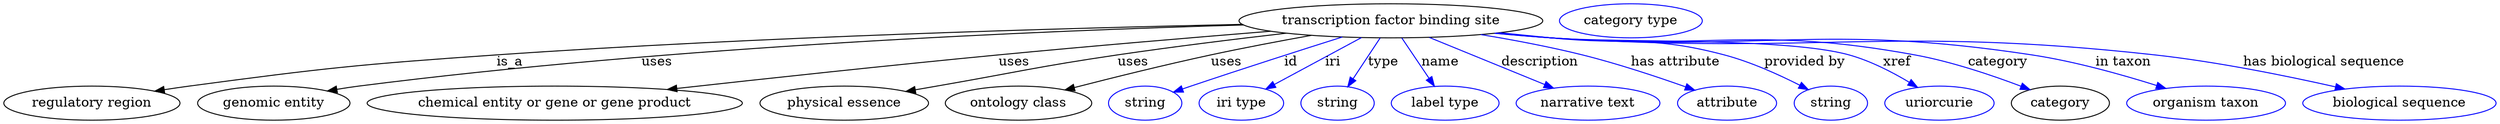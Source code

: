 digraph {
	graph [bb="0,0,2612.7,123"];
	node [label="\N"];
	"transcription factor binding site"	[height=0.5,
		label="transcription factor binding site",
		pos="1454.3,105",
		width=4.4232];
	"regulatory region"	[height=0.5,
		pos="92.292,18",
		width=2.5637];
	"transcription factor binding site" -> "regulatory region"	[label=is_a,
		lp="530.29,61.5",
		pos="e,157.94,30.685 1298.1,101.25 1111.8,97.263 791.03,88.14 516.29,69 372.34,58.971 336.3,55.319 193.29,36 185.06,34.888 176.47,33.615 \
167.92,32.278"];
	"genomic entity"	[height=0.5,
		pos="282.29,18",
		width=2.2206];
	"transcription factor binding site" -> "genomic entity"	[label=uses,
		lp="684.79,61.5",
		pos="e,338.62,30.834 1299.5,100.6 1088.7,94.536 700.16,78.233 371.29,36 363.91,35.053 356.23,33.875 348.59,32.585"];
	"chemical entity or gene or gene product"	[height=0.5,
		pos="577.29,18",
		width=5.4703];
	"transcription factor binding site" -> "chemical entity or gene or gene product"	[label=uses,
		lp="1058.8,61.5",
		pos="e,695.23,32.418 1328,94.007 1246.4,87.371 1138,78.214 1042.3,69 928.25,58.026 798.65,43.958 705.29,33.542"];
	"physical essence"	[height=0.5,
		pos="880.29,18",
		width=2.4553];
	"transcription factor binding site" -> "physical essence"	[label=uses,
		lp="1183.8,61.5",
		pos="e,944.99,30.353 1344.4,91.92 1290.9,85.699 1225.6,77.619 1167.3,69 1082.5,56.475 1061.7,50.731 977.29,36 970.03,34.733 962.47,33.411 \
954.9,32.088"];
	"ontology class"	[height=0.5,
		pos="1063.3,18",
		width=2.1304];
	"transcription factor binding site" -> "ontology class"	[label=uses,
		lp="1281.8,61.5",
		pos="e,1112.1,31.942 1370.8,89.645 1337.9,83.69 1299.7,76.438 1265.3,69 1216.8,58.515 1162.2,44.887 1122,34.507"];
	id	[color=blue,
		height=0.5,
		label=string,
		pos="1196.3,18",
		width=1.0652];
	"transcription factor binding site" -> id	[color=blue,
		label=id,
		lp="1349.3,61.5",
		pos="e,1225.7,29.556 1403.2,87.898 1360.6,74.357 1298.4,54.328 1244.3,36 1241.4,35.01 1238.4,33.975 1235.3,32.924",
		style=solid];
	iri	[color=blue,
		height=0.5,
		label="iri type",
		pos="1297.3,18",
		width=1.2277];
	"transcription factor binding site" -> iri	[color=blue,
		label=iri,
		lp="1393.3,61.5",
		pos="e,1323.1,32.947 1423.3,87.207 1396.9,72.949 1359.2,52.509 1331.9,37.726",
		style=solid];
	type	[color=blue,
		height=0.5,
		label=string,
		pos="1398.3,18",
		width=1.0652];
	"transcription factor binding site" -> type	[color=blue,
		label=type,
		lp="1446.3,61.5",
		pos="e,1409,35.31 1443,86.799 1434.8,74.463 1423.8,57.656 1414.7,43.862",
		style=solid];
	name	[color=blue,
		height=0.5,
		label="label type",
		pos="1511.3,18",
		width=1.5707];
	"transcription factor binding site" -> name	[color=blue,
		label=name,
		lp="1506.3,61.5",
		pos="e,1500,35.885 1465.8,86.799 1474,74.622 1485.1,58.089 1494.3,44.398",
		style=solid];
	description	[color=blue,
		height=0.5,
		label="narrative text",
		pos="1661.3,18",
		width=2.0943];
	"transcription factor binding site" -> description	[color=blue,
		label=description,
		lp="1610.8,61.5",
		pos="e,1625.1,33.843 1494.7,87.409 1529.5,73.129 1579.6,52.536 1615.8,37.68",
		style=solid];
	"has attribute"	[color=blue,
		height=0.5,
		label=attribute,
		pos="1806.3,18",
		width=1.4443];
	"transcription factor binding site" -> "has attribute"	[color=blue,
		label="has attribute",
		lp="1753.3,61.5",
		pos="e,1772.5,31.77 1548.7,90.504 1582.6,84.893 1620.9,77.65 1655.3,69 1692.1,59.753 1732.9,46.02 1762.8,35.285",
		style=solid];
	"provided by"	[color=blue,
		height=0.5,
		label=string,
		pos="1914.3,18",
		width=1.0652];
	"transcription factor binding site" -> "provided by"	[color=blue,
		label="provided by",
		lp="1887.8,61.5",
		pos="e,1890.7,32.494 1568.6,92.397 1586.6,90.584 1604.9,88.736 1622.3,87 1703.2,78.908 1725.8,90.101 1804.3,69 1831.5,61.695 1860.4,48.316 \
1881.7,37.235",
		style=solid];
	xref	[color=blue,
		height=0.5,
		label=uriorcurie,
		pos="2028.3,18",
		width=1.5887];
	"transcription factor binding site" -> xref	[color=blue,
		label=xref,
		lp="1984.8,61.5",
		pos="e,2005.5,34.728 1565.4,92.075 1584.4,90.234 1603.9,88.462 1622.3,87 1691.5,81.503 1867.4,87.741 1934.3,69 1956.4,62.798 1979.2,50.827 \
1996.8,40.154",
		style=solid];
	category	[height=0.5,
		pos="2155.3,18",
		width=1.4263];
	"transcription factor binding site" -> category	[color=blue,
		label=category,
		lp="2090.8,61.5",
		pos="e,2123.6,32.212 1564.5,91.998 1583.7,90.144 1603.6,88.388 1622.3,87 1791.3,74.462 1836.6,99.767 2003.3,69 2041.9,61.88 2084.1,47.401 \
2114.3,35.848",
		style=solid];
	"in taxon"	[color=blue,
		height=0.5,
		label="organism taxon",
		pos="2308.3,18",
		width=2.3109];
	"transcription factor binding site" -> "in taxon"	[color=blue,
		label="in taxon",
		lp="2221.3,61.5",
		pos="e,2266.2,33.556 1563.6,91.902 1583.1,90.036 1603.3,88.3 1622.3,87 1845.9,71.709 1904.7,102.92 2126.3,69 2171,62.156 2220.4,48.158 \
2256.4,36.709",
		style=solid];
	"has biological sequence"	[color=blue,
		height=0.5,
		label="biological sequence",
		pos="2511.3,18",
		width=2.8164];
	"transcription factor binding site" -> "has biological sequence"	[color=blue,
		label="has biological sequence",
		lp="2431.8,61.5",
		pos="e,2454,32.934 1563.1,91.83 1582.8,89.959 1603.1,88.241 1622.3,87 1902.7,68.843 1975,99.935 2254.3,69 2319.3,61.799 2392.4,46.894 \
2444,35.222",
		style=solid];
	"named thing_category"	[color=blue,
		height=0.5,
		label="category type",
		pos="1706.3,105",
		width=2.0762];
}
